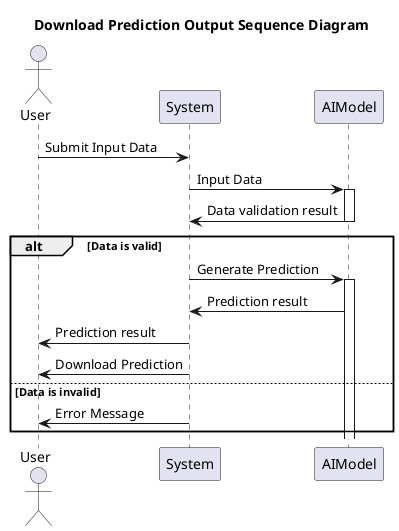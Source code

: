 @startuml download_prediction_sequence

title Download Prediction Output Sequence Diagram

actor User
participant System
participant AIModel

User -> System: Submit Input Data
System -> AIModel: Input Data
activate AIModel
AIModel -> System: Data validation result
deactivate AIModel
alt Data is valid
    System -> AIModel: Generate Prediction
    activate AIModel
    AIModel -> System: Prediction result
    System -> User: Prediction result
    System -> User: Download Prediction
else Data is invalid
    System -> User: Error Message
end

@enduml
